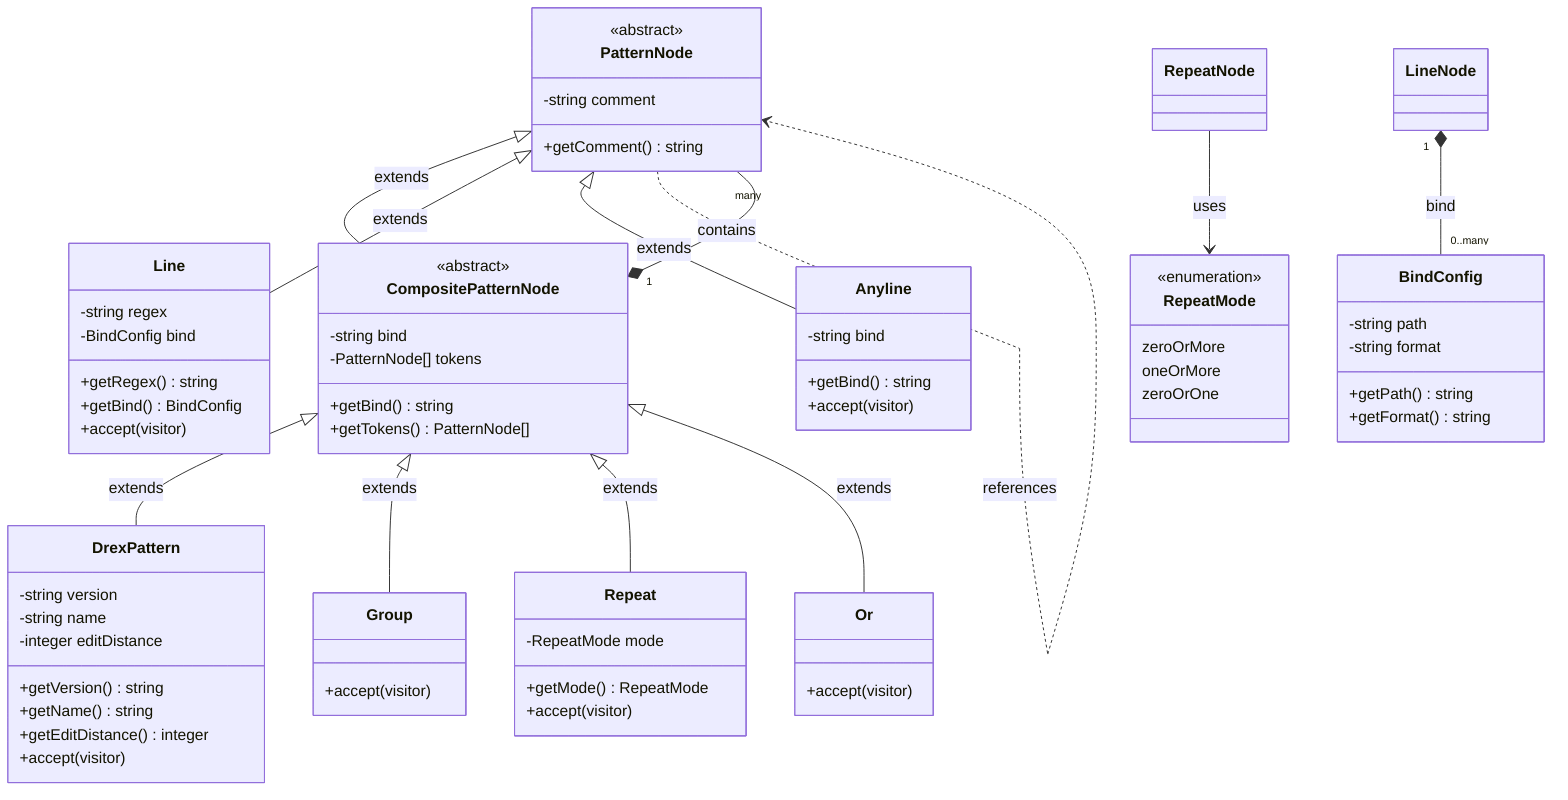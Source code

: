 classDiagram
    class PatternNode {
        <<abstract>>
        -string comment
        +getComment() string
    }

    class CompositePatternNode {
        <<abstract>>
        -string bind
        -PatternNode[] tokens
        +getBind() string
        +getTokens() PatternNode[]
    }

    class DrexPattern {
        -string version
        -string name
        -integer editDistance
        +getVersion() string
        +getName() string
        +getEditDistance() integer
        +accept(visitor)
    }

    class Group {
        +accept(visitor)
    }

    class Repeat {
        -RepeatMode mode
        +getMode() RepeatMode
        +accept(visitor)
    }

    class Or {
        +accept(visitor)
    }

    class Line {
        -string regex
        -BindConfig bind
        +getRegex() string
        +getBind() BindConfig
        +accept(visitor)
    }

    class Anyline {
        -string bind
        +getBind() string
        +accept(visitor)
    }

    class RepeatMode {
        <<enumeration>>
        zeroOrMore
        oneOrMore
        zeroOrOne
    }

    class BindConfig {
        -string path
        -string format
        +getPath() string
        +getFormat() string
    }

%% Relationships
    PatternNode <|-- CompositePatternNode : extends
    PatternNode <|-- Line : extends
    PatternNode <|-- Anyline : extends

    CompositePatternNode <|-- DrexPattern : extends
    CompositePatternNode <|-- Group : extends
    CompositePatternNode <|-- Repeat : extends
    CompositePatternNode <|-- Or : extends

    CompositePatternNode "1" *-- "many" PatternNode : contains

    RepeatNode --> RepeatMode : uses
    LineNode "1" *-- "0..many" BindConfig : bind

%% Self-referencing for recursive structure
    PatternNode ..> PatternNode : references